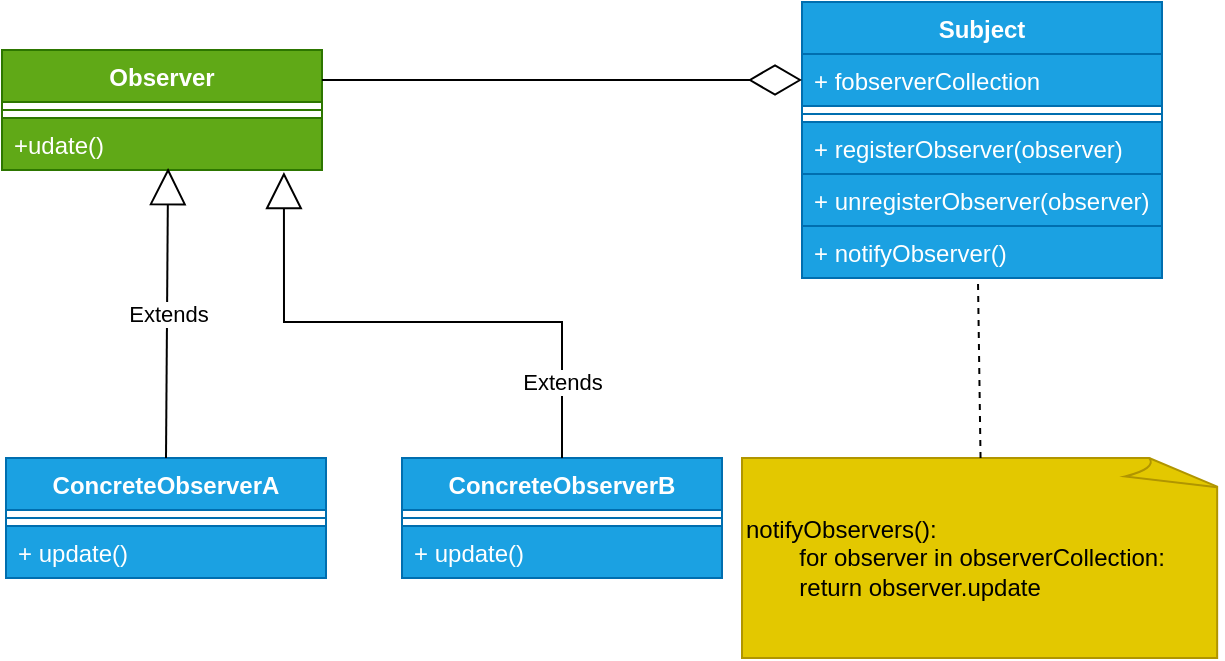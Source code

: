 <mxfile>
    <diagram id="fNqz0NahvoB_awJX873s" name="Exemplo1">
        <mxGraphModel dx="642" dy="680" grid="1" gridSize="10" guides="1" tooltips="1" connect="1" arrows="1" fold="1" page="1" pageScale="1" pageWidth="827" pageHeight="1169" math="0" shadow="0">
            <root>
                <mxCell id="0"/>
                <mxCell id="1" parent="0"/>
                <mxCell id="JqL29RybTK41OYGG2pug-1" value="Observer" style="swimlane;fontStyle=1;align=center;verticalAlign=top;childLayout=stackLayout;horizontal=1;startSize=26;horizontalStack=0;resizeParent=1;resizeParentMax=0;resizeLast=0;collapsible=1;marginBottom=0;fillColor=#60a917;fontColor=#ffffff;strokeColor=#2D7600;" parent="1" vertex="1">
                    <mxGeometry x="150" y="134" width="160" height="60" as="geometry"/>
                </mxCell>
                <mxCell id="JqL29RybTK41OYGG2pug-3" value="" style="line;strokeWidth=1;fillColor=#60a917;align=left;verticalAlign=middle;spacingTop=-1;spacingLeft=3;spacingRight=3;rotatable=0;labelPosition=right;points=[];portConstraint=eastwest;fontColor=#ffffff;strokeColor=#2D7600;" parent="JqL29RybTK41OYGG2pug-1" vertex="1">
                    <mxGeometry y="26" width="160" height="8" as="geometry"/>
                </mxCell>
                <mxCell id="JqL29RybTK41OYGG2pug-4" value="+udate()" style="text;strokeColor=#2D7600;fillColor=#60a917;align=left;verticalAlign=top;spacingLeft=4;spacingRight=4;overflow=hidden;rotatable=0;points=[[0,0.5],[1,0.5]];portConstraint=eastwest;fontColor=#ffffff;" parent="JqL29RybTK41OYGG2pug-1" vertex="1">
                    <mxGeometry y="34" width="160" height="26" as="geometry"/>
                </mxCell>
                <mxCell id="JqL29RybTK41OYGG2pug-5" value="Subject" style="swimlane;fontStyle=1;align=center;verticalAlign=top;childLayout=stackLayout;horizontal=1;startSize=26;horizontalStack=0;resizeParent=1;resizeParentMax=0;resizeLast=0;collapsible=1;marginBottom=0;fillColor=#1ba1e2;fontColor=#ffffff;strokeColor=#006EAF;" parent="1" vertex="1">
                    <mxGeometry x="550" y="110" width="180" height="138" as="geometry"/>
                </mxCell>
                <mxCell id="JqL29RybTK41OYGG2pug-6" value="+ fobserverCollection" style="text;strokeColor=#006EAF;fillColor=#1ba1e2;align=left;verticalAlign=top;spacingLeft=4;spacingRight=4;overflow=hidden;rotatable=0;points=[[0,0.5],[1,0.5]];portConstraint=eastwest;fontColor=#ffffff;" parent="JqL29RybTK41OYGG2pug-5" vertex="1">
                    <mxGeometry y="26" width="180" height="26" as="geometry"/>
                </mxCell>
                <mxCell id="JqL29RybTK41OYGG2pug-7" value="" style="line;strokeWidth=1;fillColor=#1ba1e2;align=left;verticalAlign=middle;spacingTop=-1;spacingLeft=3;spacingRight=3;rotatable=0;labelPosition=right;points=[];portConstraint=eastwest;fontColor=#ffffff;strokeColor=#006EAF;" parent="JqL29RybTK41OYGG2pug-5" vertex="1">
                    <mxGeometry y="52" width="180" height="8" as="geometry"/>
                </mxCell>
                <mxCell id="JqL29RybTK41OYGG2pug-8" value="+ registerObserver(observer)" style="text;strokeColor=#006EAF;fillColor=#1ba1e2;align=left;verticalAlign=top;spacingLeft=4;spacingRight=4;overflow=hidden;rotatable=0;points=[[0,0.5],[1,0.5]];portConstraint=eastwest;fontColor=#ffffff;" parent="JqL29RybTK41OYGG2pug-5" vertex="1">
                    <mxGeometry y="60" width="180" height="26" as="geometry"/>
                </mxCell>
                <mxCell id="JqL29RybTK41OYGG2pug-9" value="+ unregisterObserver(observer)" style="text;strokeColor=#006EAF;fillColor=#1ba1e2;align=left;verticalAlign=top;spacingLeft=4;spacingRight=4;overflow=hidden;rotatable=0;points=[[0,0.5],[1,0.5]];portConstraint=eastwest;fontColor=#ffffff;" parent="JqL29RybTK41OYGG2pug-5" vertex="1">
                    <mxGeometry y="86" width="180" height="26" as="geometry"/>
                </mxCell>
                <mxCell id="JqL29RybTK41OYGG2pug-10" value="+ notifyObserver()" style="text;strokeColor=#006EAF;fillColor=#1ba1e2;align=left;verticalAlign=top;spacingLeft=4;spacingRight=4;overflow=hidden;rotatable=0;points=[[0,0.5],[1,0.5]];portConstraint=eastwest;fontColor=#ffffff;" parent="JqL29RybTK41OYGG2pug-5" vertex="1">
                    <mxGeometry y="112" width="180" height="26" as="geometry"/>
                </mxCell>
                <mxCell id="JqL29RybTK41OYGG2pug-11" value="ConcreteObserverA" style="swimlane;fontStyle=1;align=center;verticalAlign=top;childLayout=stackLayout;horizontal=1;startSize=26;horizontalStack=0;resizeParent=1;resizeParentMax=0;resizeLast=0;collapsible=1;marginBottom=0;fillColor=#1ba1e2;fontColor=#ffffff;strokeColor=#006EAF;" parent="1" vertex="1">
                    <mxGeometry x="152" y="338" width="160" height="60" as="geometry"/>
                </mxCell>
                <mxCell id="JqL29RybTK41OYGG2pug-13" value="" style="line;strokeWidth=1;fillColor=#1ba1e2;align=left;verticalAlign=middle;spacingTop=-1;spacingLeft=3;spacingRight=3;rotatable=0;labelPosition=right;points=[];portConstraint=eastwest;fontColor=#ffffff;strokeColor=#006EAF;" parent="JqL29RybTK41OYGG2pug-11" vertex="1">
                    <mxGeometry y="26" width="160" height="8" as="geometry"/>
                </mxCell>
                <mxCell id="JqL29RybTK41OYGG2pug-14" value="+ update()" style="text;strokeColor=#006EAF;fillColor=#1ba1e2;align=left;verticalAlign=top;spacingLeft=4;spacingRight=4;overflow=hidden;rotatable=0;points=[[0,0.5],[1,0.5]];portConstraint=eastwest;fontColor=#ffffff;" parent="JqL29RybTK41OYGG2pug-11" vertex="1">
                    <mxGeometry y="34" width="160" height="26" as="geometry"/>
                </mxCell>
                <mxCell id="JqL29RybTK41OYGG2pug-15" value="ConcreteObserverB" style="swimlane;fontStyle=1;align=center;verticalAlign=top;childLayout=stackLayout;horizontal=1;startSize=26;horizontalStack=0;resizeParent=1;resizeParentMax=0;resizeLast=0;collapsible=1;marginBottom=0;fillColor=#1ba1e2;fontColor=#ffffff;strokeColor=#006EAF;" parent="1" vertex="1">
                    <mxGeometry x="350" y="338" width="160" height="60" as="geometry"/>
                </mxCell>
                <mxCell id="JqL29RybTK41OYGG2pug-17" value="" style="line;strokeWidth=1;fillColor=#1ba1e2;align=left;verticalAlign=middle;spacingTop=-1;spacingLeft=3;spacingRight=3;rotatable=0;labelPosition=right;points=[];portConstraint=eastwest;fontColor=#ffffff;strokeColor=#006EAF;" parent="JqL29RybTK41OYGG2pug-15" vertex="1">
                    <mxGeometry y="26" width="160" height="8" as="geometry"/>
                </mxCell>
                <mxCell id="JqL29RybTK41OYGG2pug-18" value="+ update()" style="text;strokeColor=#006EAF;fillColor=#1ba1e2;align=left;verticalAlign=top;spacingLeft=4;spacingRight=4;overflow=hidden;rotatable=0;points=[[0,0.5],[1,0.5]];portConstraint=eastwest;fontColor=#ffffff;" parent="JqL29RybTK41OYGG2pug-15" vertex="1">
                    <mxGeometry y="34" width="160" height="26" as="geometry"/>
                </mxCell>
                <mxCell id="JqL29RybTK41OYGG2pug-19" value="" style="endArrow=diamondThin;endFill=0;endSize=24;html=1;rounded=0;exitX=1;exitY=0.25;exitDx=0;exitDy=0;entryX=0;entryY=0.5;entryDx=0;entryDy=0;" parent="1" source="JqL29RybTK41OYGG2pug-1" target="JqL29RybTK41OYGG2pug-6" edge="1">
                    <mxGeometry width="160" relative="1" as="geometry">
                        <mxPoint x="360" y="130" as="sourcePoint"/>
                        <mxPoint x="520" y="130" as="targetPoint"/>
                    </mxGeometry>
                </mxCell>
                <mxCell id="JqL29RybTK41OYGG2pug-20" value="Extends" style="endArrow=block;endSize=16;endFill=0;html=1;rounded=0;entryX=0.519;entryY=0.962;entryDx=0;entryDy=0;entryPerimeter=0;exitX=0.5;exitY=0;exitDx=0;exitDy=0;" parent="1" source="JqL29RybTK41OYGG2pug-11" target="JqL29RybTK41OYGG2pug-4" edge="1">
                    <mxGeometry width="160" relative="1" as="geometry">
                        <mxPoint x="80" y="250" as="sourcePoint"/>
                        <mxPoint x="240" y="250" as="targetPoint"/>
                    </mxGeometry>
                </mxCell>
                <mxCell id="JqL29RybTK41OYGG2pug-21" value="Extends" style="endArrow=block;endSize=16;endFill=0;html=1;rounded=0;exitX=0.5;exitY=0;exitDx=0;exitDy=0;entryX=0.881;entryY=1.038;entryDx=0;entryDy=0;entryPerimeter=0;" parent="1" source="JqL29RybTK41OYGG2pug-15" target="JqL29RybTK41OYGG2pug-4" edge="1">
                    <mxGeometry x="-0.731" width="160" relative="1" as="geometry">
                        <mxPoint x="300" y="250" as="sourcePoint"/>
                        <mxPoint x="460" y="250" as="targetPoint"/>
                        <Array as="points">
                            <mxPoint x="430" y="270"/>
                            <mxPoint x="291" y="270"/>
                        </Array>
                        <mxPoint as="offset"/>
                    </mxGeometry>
                </mxCell>
                <mxCell id="JqL29RybTK41OYGG2pug-22" value="notifyObservers():&lt;br&gt;&lt;span style=&quot;white-space: pre&quot;&gt;&#9;&lt;/span&gt;for observer in observerCollection:&lt;br&gt;&lt;span style=&quot;white-space: pre&quot;&gt;&#9;&lt;/span&gt;return observer.update" style="whiteSpace=wrap;html=1;shape=mxgraph.basic.document;align=left;fillColor=#e3c800;fontColor=#000000;strokeColor=#B09500;" parent="1" vertex="1">
                    <mxGeometry x="520" y="338" width="240" height="100" as="geometry"/>
                </mxCell>
                <mxCell id="JqL29RybTK41OYGG2pug-23" value="" style="endArrow=none;dashed=1;html=1;rounded=0;entryX=0.489;entryY=1.115;entryDx=0;entryDy=0;entryPerimeter=0;" parent="1" source="JqL29RybTK41OYGG2pug-22" target="JqL29RybTK41OYGG2pug-10" edge="1">
                    <mxGeometry width="50" height="50" relative="1" as="geometry">
                        <mxPoint x="560" y="330" as="sourcePoint"/>
                        <mxPoint x="610" y="280" as="targetPoint"/>
                    </mxGeometry>
                </mxCell>
            </root>
        </mxGraphModel>
    </diagram>
    <diagram id="MhU6elRNP1Y48HFK98kI" name="Exemplo2">
        <mxGraphModel dx="642" dy="680" grid="1" gridSize="10" guides="1" tooltips="1" connect="1" arrows="1" fold="1" page="1" pageScale="1" pageWidth="827" pageHeight="1169" math="0" shadow="0">
            <root>
                <mxCell id="1NeOP8Ei-hWO8QKY0gbr-0"/>
                <mxCell id="1NeOP8Ei-hWO8QKY0gbr-1" parent="1NeOP8Ei-hWO8QKY0gbr-0"/>
                <mxCell id="BB5Fwyl0cDjzalt4vdI_-0" value="Publisher" style="swimlane;fontStyle=1;align=center;verticalAlign=top;childLayout=stackLayout;horizontal=1;startSize=26;horizontalStack=0;resizeParent=1;resizeParentMax=0;resizeLast=0;collapsible=1;marginBottom=0;fillColor=none;" parent="1NeOP8Ei-hWO8QKY0gbr-1" vertex="1">
                    <mxGeometry x="240" y="50" width="160" height="190" as="geometry"/>
                </mxCell>
                <mxCell id="BB5Fwyl0cDjzalt4vdI_-1" value="- subscribers: Subscriber[]" style="text;align=left;verticalAlign=top;spacingLeft=4;spacingRight=4;overflow=hidden;rotatable=0;points=[[0,0.5],[1,0.5]];portConstraint=eastwest;fillColor=none;" parent="BB5Fwyl0cDjzalt4vdI_-0" vertex="1">
                    <mxGeometry y="26" width="160" height="26" as="geometry"/>
                </mxCell>
                <mxCell id="BB5Fwyl0cDjzalt4vdI_-4" value="- mainState" style="text;align=left;verticalAlign=top;spacingLeft=4;spacingRight=4;overflow=hidden;rotatable=0;points=[[0,0.5],[1,0.5]];portConstraint=eastwest;fillColor=none;" parent="BB5Fwyl0cDjzalt4vdI_-0" vertex="1">
                    <mxGeometry y="52" width="160" height="26" as="geometry"/>
                </mxCell>
                <mxCell id="BB5Fwyl0cDjzalt4vdI_-2" value="" style="line;strokeWidth=1;align=left;verticalAlign=middle;spacingTop=-1;spacingLeft=3;spacingRight=3;rotatable=0;labelPosition=right;points=[];portConstraint=eastwest;fillColor=none;" parent="BB5Fwyl0cDjzalt4vdI_-0" vertex="1">
                    <mxGeometry y="78" width="160" height="8" as="geometry"/>
                </mxCell>
                <mxCell id="BB5Fwyl0cDjzalt4vdI_-3" value="+ subscribe(s: Subscriber)" style="text;align=left;verticalAlign=top;spacingLeft=4;spacingRight=4;overflow=hidden;rotatable=0;points=[[0,0.5],[1,0.5]];portConstraint=eastwest;fillColor=none;" parent="BB5Fwyl0cDjzalt4vdI_-0" vertex="1">
                    <mxGeometry y="86" width="160" height="26" as="geometry"/>
                </mxCell>
                <mxCell id="BB5Fwyl0cDjzalt4vdI_-5" value="+ unsubscribe(s: Subscriber)" style="text;align=left;verticalAlign=top;spacingLeft=4;spacingRight=4;overflow=hidden;rotatable=0;points=[[0,0.5],[1,0.5]];portConstraint=eastwest;fillColor=none;" parent="BB5Fwyl0cDjzalt4vdI_-0" vertex="1">
                    <mxGeometry y="112" width="160" height="26" as="geometry"/>
                </mxCell>
                <mxCell id="BB5Fwyl0cDjzalt4vdI_-6" value="+ notifySubscribers()" style="text;align=left;verticalAlign=top;spacingLeft=4;spacingRight=4;overflow=hidden;rotatable=0;points=[[0,0.5],[1,0.5]];portConstraint=eastwest;fillColor=none;" parent="BB5Fwyl0cDjzalt4vdI_-0" vertex="1">
                    <mxGeometry y="138" width="160" height="26" as="geometry"/>
                </mxCell>
                <mxCell id="BB5Fwyl0cDjzalt4vdI_-7" value="+ mainBusunessLofic()" style="text;align=left;verticalAlign=top;spacingLeft=4;spacingRight=4;overflow=hidden;rotatable=0;points=[[0,0.5],[1,0.5]];portConstraint=eastwest;fillColor=none;" parent="BB5Fwyl0cDjzalt4vdI_-0" vertex="1">
                    <mxGeometry y="164" width="160" height="26" as="geometry"/>
                </mxCell>
                <mxCell id="1oJNSBdu15XWQfpYiJvm-8" value="&lt;p style=&quot;margin: 0px ; margin-top: 4px ; text-align: center&quot;&gt;&lt;i&gt;&amp;lt;&amp;lt;Interface&amp;gt;&amp;gt;&lt;/i&gt;&lt;br&gt;&lt;b&gt;Subscriber&lt;/b&gt;&lt;/p&gt;&lt;p style=&quot;margin: 0px ; margin-left: 4px&quot;&gt;&lt;br&gt;&lt;/p&gt;&lt;hr size=&quot;1&quot;&gt;&lt;p style=&quot;margin: 0px ; margin-left: 4px&quot;&gt;+ update(context)&lt;br&gt;&lt;/p&gt;" style="verticalAlign=top;align=left;overflow=fill;fontSize=12;fontFamily=Helvetica;html=1;" parent="1NeOP8Ei-hWO8QKY0gbr-1" vertex="1">
                    <mxGeometry x="470" y="50" width="190" height="88" as="geometry"/>
                </mxCell>
                <mxCell id="h11N-vVdMj76F9E19mgN-4" value="Concrete Subscribers" style="swimlane;fontStyle=1;align=center;verticalAlign=top;childLayout=stackLayout;horizontal=1;startSize=26;horizontalStack=0;resizeParent=1;resizeParentMax=0;resizeLast=0;collapsible=1;marginBottom=0;" parent="1NeOP8Ei-hWO8QKY0gbr-1" vertex="1">
                    <mxGeometry x="485" y="246" width="160" height="86" as="geometry"/>
                </mxCell>
                <mxCell id="h11N-vVdMj76F9E19mgN-5" value="..." style="text;strokeColor=none;fillColor=none;align=left;verticalAlign=top;spacingLeft=4;spacingRight=4;overflow=hidden;rotatable=0;points=[[0,0.5],[1,0.5]];portConstraint=eastwest;" parent="h11N-vVdMj76F9E19mgN-4" vertex="1">
                    <mxGeometry y="26" width="160" height="26" as="geometry"/>
                </mxCell>
                <mxCell id="h11N-vVdMj76F9E19mgN-6" value="" style="line;strokeWidth=1;fillColor=none;align=left;verticalAlign=middle;spacingTop=-1;spacingLeft=3;spacingRight=3;rotatable=0;labelPosition=right;points=[];portConstraint=eastwest;" parent="h11N-vVdMj76F9E19mgN-4" vertex="1">
                    <mxGeometry y="52" width="160" height="8" as="geometry"/>
                </mxCell>
                <mxCell id="h11N-vVdMj76F9E19mgN-7" value="+ update(contex)" style="text;strokeColor=none;fillColor=none;align=left;verticalAlign=top;spacingLeft=4;spacingRight=4;overflow=hidden;rotatable=0;points=[[0,0.5],[1,0.5]];portConstraint=eastwest;" parent="h11N-vVdMj76F9E19mgN-4" vertex="1">
                    <mxGeometry y="60" width="160" height="26" as="geometry"/>
                </mxCell>
                <mxCell id="h11N-vVdMj76F9E19mgN-8" value="for s in subscribers:&lt;br&gt;&lt;span style=&quot;white-space: pre&quot;&gt;&#9;&lt;/span&gt;s.update(self)" style="shape=note;size=20;whiteSpace=wrap;html=1;align=left;" parent="1NeOP8Ei-hWO8QKY0gbr-1" vertex="1">
                    <mxGeometry x="20" y="120" width="140" height="80" as="geometry"/>
                </mxCell>
                <mxCell id="h11N-vVdMj76F9E19mgN-9" value="" style="endArrow=none;dashed=1;html=1;dashPattern=1 3;strokeWidth=2;entryX=0;entryY=0.5;entryDx=0;entryDy=0;" parent="1NeOP8Ei-hWO8QKY0gbr-1" source="h11N-vVdMj76F9E19mgN-8" target="BB5Fwyl0cDjzalt4vdI_-3" edge="1">
                    <mxGeometry width="50" height="50" relative="1" as="geometry">
                        <mxPoint x="210" y="230" as="sourcePoint"/>
                        <mxPoint x="260" y="180" as="targetPoint"/>
                    </mxGeometry>
                </mxCell>
                <mxCell id="h11N-vVdMj76F9E19mgN-10" value="mainState = newState()&lt;br&gt;notifySubscribers()" style="shape=note;whiteSpace=wrap;html=1;backgroundOutline=1;darkOpacity=0.05;align=left;" parent="1NeOP8Ei-hWO8QKY0gbr-1" vertex="1">
                    <mxGeometry x="20" y="222" width="170" height="84" as="geometry"/>
                </mxCell>
                <mxCell id="h11N-vVdMj76F9E19mgN-11" value="" style="endArrow=none;dashed=1;html=1;dashPattern=1 3;strokeWidth=2;exitX=0;exitY=0;exitDx=170;exitDy=57;exitPerimeter=0;entryX=0.006;entryY=0.115;entryDx=0;entryDy=0;entryPerimeter=0;" parent="1NeOP8Ei-hWO8QKY0gbr-1" source="h11N-vVdMj76F9E19mgN-10" target="BB5Fwyl0cDjzalt4vdI_-6" edge="1">
                    <mxGeometry width="50" height="50" relative="1" as="geometry">
                        <mxPoint x="210" y="220" as="sourcePoint"/>
                        <mxPoint x="260" y="170" as="targetPoint"/>
                    </mxGeometry>
                </mxCell>
                <mxCell id="EpsHc34WpaUDIpKyOpvl-0" value="Client" style="whiteSpace=wrap;html=1;align=center;" parent="1NeOP8Ei-hWO8QKY0gbr-1" vertex="1">
                    <mxGeometry x="275" y="390" width="110" height="40" as="geometry"/>
                </mxCell>
                <mxCell id="EpsHc34WpaUDIpKyOpvl-3" value="" style="endArrow=none;dashed=1;html=1;dashPattern=1 3;strokeWidth=2;entryX=0.739;entryY=1.014;entryDx=0;entryDy=0;entryPerimeter=0;exitX=0.75;exitY=0;exitDx=0;exitDy=0;" parent="1NeOP8Ei-hWO8QKY0gbr-1" source="EpsHc34WpaUDIpKyOpvl-0" target="EpsHc34WpaUDIpKyOpvl-1" edge="1">
                    <mxGeometry width="50" height="50" relative="1" as="geometry">
                        <mxPoint x="150" y="420" as="sourcePoint"/>
                        <mxPoint x="200" y="370" as="targetPoint"/>
                    </mxGeometry>
                </mxCell>
                <mxCell id="EpsHc34WpaUDIpKyOpvl-4" value="" style="endArrow=none;dashed=1;html=1;dashPattern=1 3;strokeWidth=2;entryX=0;entryY=0.5;entryDx=0;entryDy=0;exitX=0;exitY=0;exitDx=165;exitDy=15;exitPerimeter=0;" parent="1NeOP8Ei-hWO8QKY0gbr-1" source="EpsHc34WpaUDIpKyOpvl-1" target="h11N-vVdMj76F9E19mgN-5" edge="1">
                    <mxGeometry width="50" height="50" relative="1" as="geometry">
                        <mxPoint x="360" y="240" as="sourcePoint"/>
                        <mxPoint x="410" y="190" as="targetPoint"/>
                    </mxGeometry>
                </mxCell>
                <mxCell id="EpsHc34WpaUDIpKyOpvl-5" value="" style="endArrow=open;endFill=1;endSize=12;html=1;entryX=0.55;entryY=1.038;entryDx=0;entryDy=0;entryPerimeter=0;exitX=0.5;exitY=0;exitDx=0;exitDy=0;" parent="1NeOP8Ei-hWO8QKY0gbr-1" source="EpsHc34WpaUDIpKyOpvl-0" target="BB5Fwyl0cDjzalt4vdI_-7" edge="1">
                    <mxGeometry width="160" relative="1" as="geometry">
                        <mxPoint x="140" y="360" as="sourcePoint"/>
                        <mxPoint x="300" y="360" as="targetPoint"/>
                    </mxGeometry>
                </mxCell>
                <mxCell id="EpsHc34WpaUDIpKyOpvl-1" value="s = ConcreteSubscriber()&lt;br&gt;publisher.subscribe()" style="shape=note;whiteSpace=wrap;html=1;backgroundOutline=1;darkOpacity=0.05;align=left;" parent="1NeOP8Ei-hWO8QKY0gbr-1" vertex="1">
                    <mxGeometry x="240" y="272" width="180" height="70" as="geometry"/>
                </mxCell>
                <mxCell id="EpsHc34WpaUDIpKyOpvl-6" value="" style="endArrow=block;dashed=1;endFill=0;endSize=12;html=1;entryX=0.5;entryY=1;entryDx=0;entryDy=0;exitX=0.5;exitY=0;exitDx=0;exitDy=0;" parent="1NeOP8Ei-hWO8QKY0gbr-1" source="h11N-vVdMj76F9E19mgN-4" target="1oJNSBdu15XWQfpYiJvm-8" edge="1">
                    <mxGeometry width="160" relative="1" as="geometry">
                        <mxPoint x="460" y="340" as="sourcePoint"/>
                        <mxPoint x="620" y="340" as="targetPoint"/>
                    </mxGeometry>
                </mxCell>
                <mxCell id="EpsHc34WpaUDIpKyOpvl-7" value="Relation" style="endArrow=open;html=1;endSize=12;startArrow=diamondThin;startSize=14;startFill=0;edgeStyle=orthogonalEdgeStyle;entryX=0;entryY=0.5;entryDx=0;entryDy=0;exitX=1;exitY=0.5;exitDx=0;exitDy=0;" parent="1NeOP8Ei-hWO8QKY0gbr-1" source="BB5Fwyl0cDjzalt4vdI_-3" target="1oJNSBdu15XWQfpYiJvm-8" edge="1">
                    <mxGeometry relative="1" as="geometry">
                        <mxPoint x="400" y="175" as="sourcePoint"/>
                        <mxPoint x="560" y="175" as="targetPoint"/>
                    </mxGeometry>
                </mxCell>
                <mxCell id="EpsHc34WpaUDIpKyOpvl-8" value="0..n" style="edgeLabel;resizable=0;html=1;align=left;verticalAlign=top;" parent="EpsHc34WpaUDIpKyOpvl-7" connectable="0" vertex="1">
                    <mxGeometry x="-1" relative="1" as="geometry"/>
                </mxCell>
                <mxCell id="EpsHc34WpaUDIpKyOpvl-9" value="1" style="edgeLabel;resizable=0;html=1;align=right;verticalAlign=top;" parent="EpsHc34WpaUDIpKyOpvl-7" connectable="0" vertex="1">
                    <mxGeometry x="1" relative="1" as="geometry"/>
                </mxCell>
            </root>
        </mxGraphModel>
    </diagram>
</mxfile>